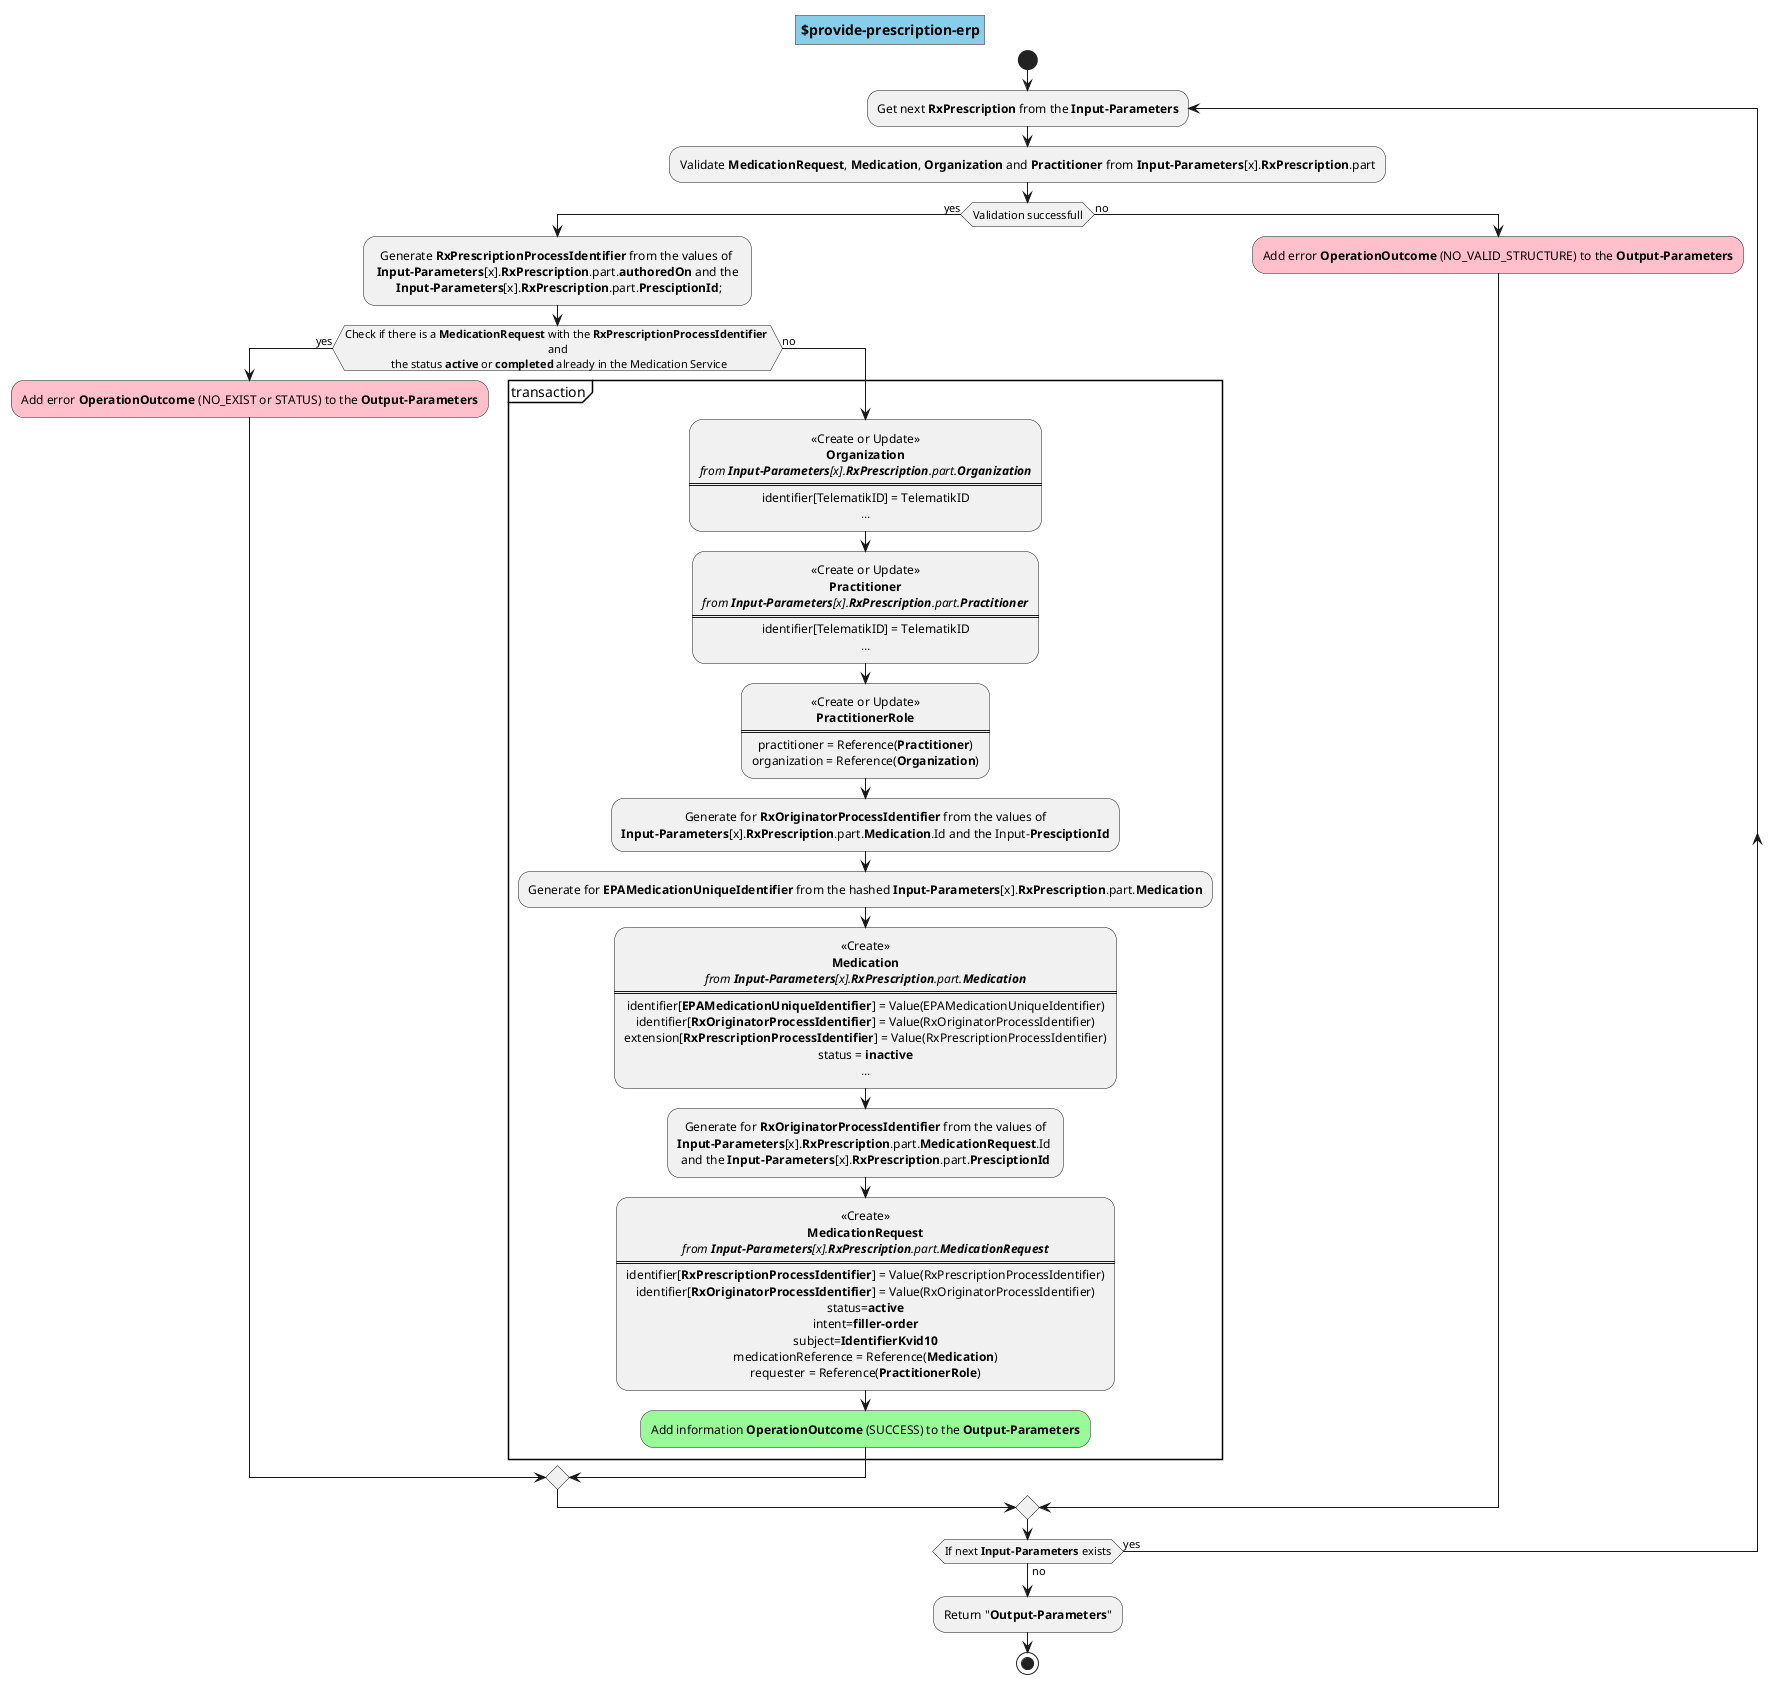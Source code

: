 @startuml operation.provide-prescription-erp
skinparam defaultTextAlignment center
skinparam title {
  backgroundColor SkyBlue
  borderColor Gray
} 
title $provide-prescription-erp
start


repeat:Get next <b>RxPrescription</b> from the <b>Input-Parameters</b>;

:Validate <b>MedicationRequest</b>, <b>Medication</b>, <b>Organization</b> and <b>Practitioner</b> from <b>Input-Parameters</b>[x].<b>RxPrescription</b>.part;

if (Validation successfull) then (yes)
  
  :Generate <b>RxPrescriptionProcessIdentifier</b> from the values of \n <b>Input-Parameters</b>[x].<b>RxPrescription</b>.part.<b>authoredOn</b> and the \n <b>Input-Parameters</b>[x].<b>RxPrescription</b>.part.<b>PresciptionId</b>;;

  if(Check if there is a <b>MedicationRequest</b> with the <b>RxPrescriptionProcessIdentifier</b> \n and \n the status <b>active</b> or <b>completed</b> already in the Medication Service) then (yes)
    
    #Pink:Add error <b>OperationOutcome</b> (NO_EXIST or STATUS) to the <b>Output-Parameters</b>; 
  
  else (no)

    partition transaction {
        
      :<< Create or Update >> 
      <b>Organization</b>
      <i>from <b>Input-Parameters</b>[x].<b>RxPrescription</b>.part.<b>Organization</b></i>
      ====
      identifier[TelematikID] = TelematikID
      ...;
        
      :<< Create or Update >> 
      <b>Practitioner</b>
      <i>from <b>Input-Parameters</b>[x].<b>RxPrescription</b>.part.<b>Practitioner</b></i>
      ====
      identifier[TelematikID] = TelematikID
      ...;
        
      :<< Create or Update >> 
      <b>PractitionerRole</b>
      ====
      practitioner = Reference(<b>Practitioner</b>)
      organization = Reference(<b>Organization</b>);

      :Generate for <b>RxOriginatorProcessIdentifier</b> from the values of 
      <b>Input-Parameters</b>[x].<b>RxPrescription</b>.part.<b>Medication</b>.Id and the Input-<b>PresciptionId</b>;

      :Generate for <b>EPAMedicationUniqueIdentifier</b> from the hashed <b>Input-Parameters</b>[x].<b>RxPrescription</b>.part.<b>Medication</b>;
        
      :<< Create >>
      <b>Medication</b>
      <i>from <b>Input-Parameters</b>[x].<b>RxPrescription</b>.part.<b>Medication</b></i>
      ====
      identifier[<b>EPAMedicationUniqueIdentifier</b>] = Value(EPAMedicationUniqueIdentifier)
      identifier[<b>RxOriginatorProcessIdentifier</b>] = Value(RxOriginatorProcessIdentifier)
      extension[<b>RxPrescriptionProcessIdentifier</b>] = Value(RxPrescriptionProcessIdentifier)
      status = <b>inactive</b>
      ...;
        
      :Generate for <b>RxOriginatorProcessIdentifier</b> from the values of 
      <b>Input-Parameters</b>[x].<b>RxPrescription</b>.part.<b>MedicationRequest</b>.Id 
      and the <b>Input-Parameters</b>[x].<b>RxPrescription</b>.part.<b>PresciptionId</b>;

      :<< Create >>
      <b>MedicationRequest</b>
      <i>from <b>Input-Parameters</b>[x].<b>RxPrescription</b>.part.<b>MedicationRequest</b></i>
      ====
      identifier[<b>RxPrescriptionProcessIdentifier</b>] = Value(RxPrescriptionProcessIdentifier)
      identifier[<b>RxOriginatorProcessIdentifier</b>] = Value(RxOriginatorProcessIdentifier)
      status=<b>active</b>
      intent=<b>filler-order</b>
      subject=<b>IdentifierKvid10</b>
      medicationReference = Reference(<b>Medication</b>)
      requester = Reference(<b>PractitionerRole</b>);

      #PaleGreen:Add information <b>OperationOutcome</b> (SUCCESS) to the <b>Output-Parameters</b>;
    }

  endif

else (no)
  #Pink:Add error <b>OperationOutcome</b> (NO_VALID_STRUCTURE) to the <b>Output-Parameters</b>;
endif

repeat while (If next <b>Input-Parameters</b> exists) is (yes) not (no)
  
:Return "<b>Output-Parameters</b>";
stop  
@enduml
